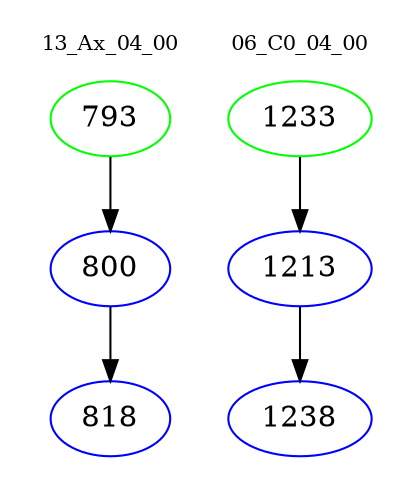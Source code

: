 digraph{
subgraph cluster_0 {
color = white
label = "13_Ax_04_00";
fontsize=10;
T0_793 [label="793", color="green"]
T0_793 -> T0_800 [color="black"]
T0_800 [label="800", color="blue"]
T0_800 -> T0_818 [color="black"]
T0_818 [label="818", color="blue"]
}
subgraph cluster_1 {
color = white
label = "06_C0_04_00";
fontsize=10;
T1_1233 [label="1233", color="green"]
T1_1233 -> T1_1213 [color="black"]
T1_1213 [label="1213", color="blue"]
T1_1213 -> T1_1238 [color="black"]
T1_1238 [label="1238", color="blue"]
}
}
